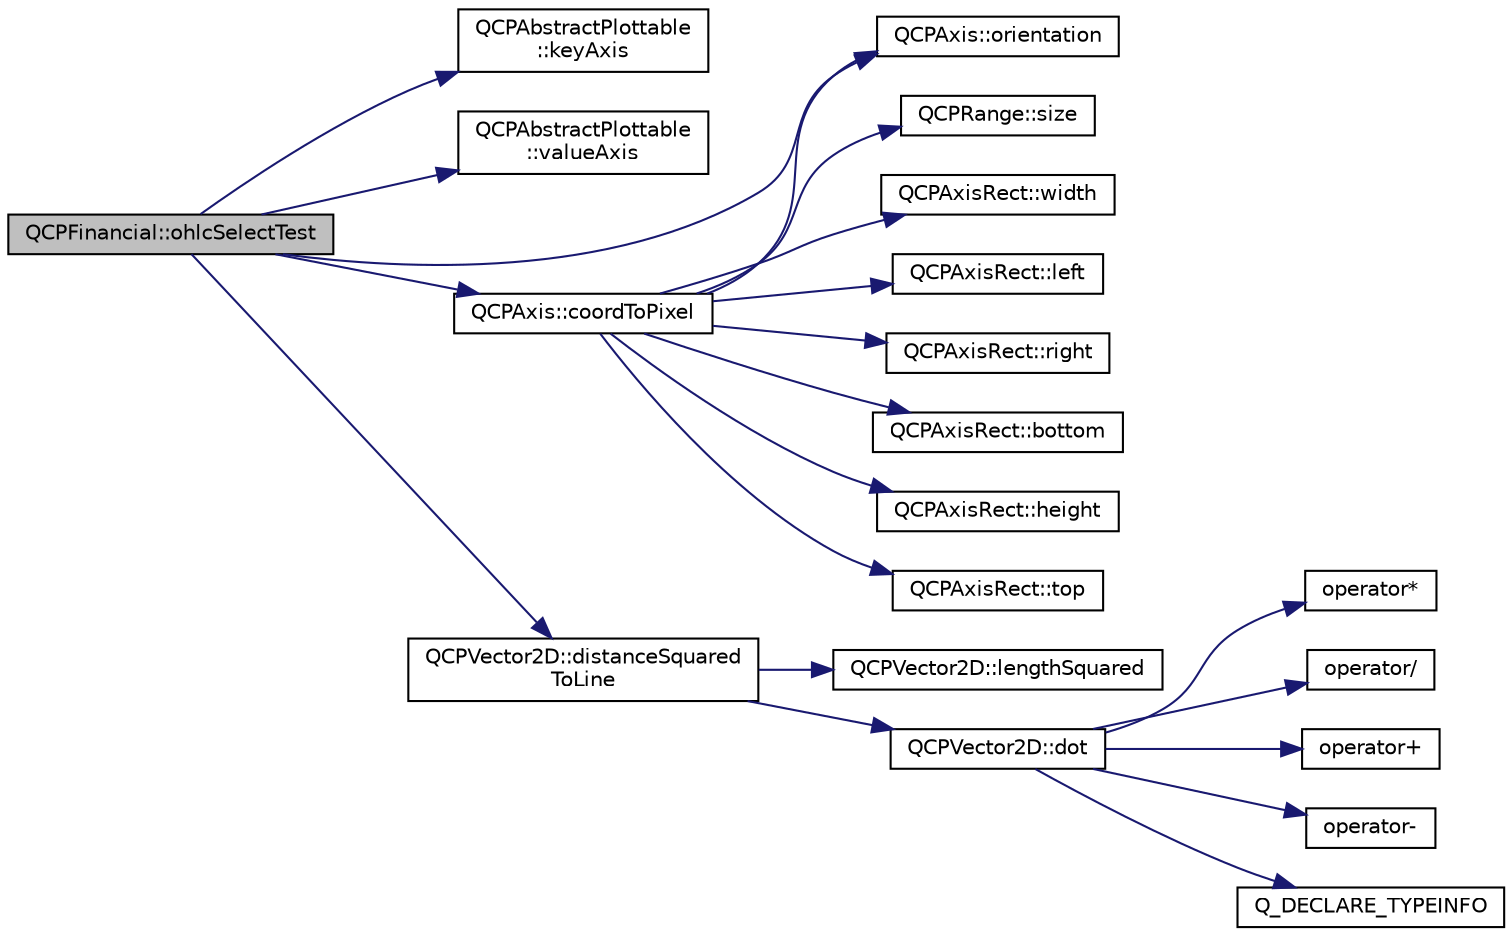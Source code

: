 digraph "QCPFinancial::ohlcSelectTest"
{
  edge [fontname="Helvetica",fontsize="10",labelfontname="Helvetica",labelfontsize="10"];
  node [fontname="Helvetica",fontsize="10",shape=record];
  rankdir="LR";
  Node131 [label="QCPFinancial::ohlcSelectTest",height=0.2,width=0.4,color="black", fillcolor="grey75", style="filled", fontcolor="black"];
  Node131 -> Node132 [color="midnightblue",fontsize="10",style="solid",fontname="Helvetica"];
  Node132 [label="QCPAbstractPlottable\l::keyAxis",height=0.2,width=0.4,color="black", fillcolor="white", style="filled",URL="$class_q_c_p_abstract_plottable.html#a2cdd6f0dd5e9a979037f86b4000d9cfe"];
  Node131 -> Node133 [color="midnightblue",fontsize="10",style="solid",fontname="Helvetica"];
  Node133 [label="QCPAbstractPlottable\l::valueAxis",height=0.2,width=0.4,color="black", fillcolor="white", style="filled",URL="$class_q_c_p_abstract_plottable.html#af47809a644a68ffd955fb30b01fb4f2f"];
  Node131 -> Node134 [color="midnightblue",fontsize="10",style="solid",fontname="Helvetica"];
  Node134 [label="QCPAxis::orientation",height=0.2,width=0.4,color="black", fillcolor="white", style="filled",URL="$class_q_c_p_axis.html#ab988ef4538e2655bb77bd138189cd42e"];
  Node131 -> Node135 [color="midnightblue",fontsize="10",style="solid",fontname="Helvetica"];
  Node135 [label="QCPAxis::coordToPixel",height=0.2,width=0.4,color="black", fillcolor="white", style="filled",URL="$class_q_c_p_axis.html#af15d1b3a7f7e9b53d759d3ccff1fe4b4"];
  Node135 -> Node134 [color="midnightblue",fontsize="10",style="solid",fontname="Helvetica"];
  Node135 -> Node136 [color="midnightblue",fontsize="10",style="solid",fontname="Helvetica"];
  Node136 [label="QCPRange::size",height=0.2,width=0.4,color="black", fillcolor="white", style="filled",URL="$class_q_c_p_range.html#a62326e7cc4316b96df6a60813230e63f"];
  Node135 -> Node137 [color="midnightblue",fontsize="10",style="solid",fontname="Helvetica"];
  Node137 [label="QCPAxisRect::width",height=0.2,width=0.4,color="black", fillcolor="white", style="filled",URL="$class_q_c_p_axis_rect.html#a204645398a4f9d0b0189385c7c2cfb91"];
  Node135 -> Node138 [color="midnightblue",fontsize="10",style="solid",fontname="Helvetica"];
  Node138 [label="QCPAxisRect::left",height=0.2,width=0.4,color="black", fillcolor="white", style="filled",URL="$class_q_c_p_axis_rect.html#afb4a3de02046b20b9310bdb8fca781c3"];
  Node135 -> Node139 [color="midnightblue",fontsize="10",style="solid",fontname="Helvetica"];
  Node139 [label="QCPAxisRect::right",height=0.2,width=0.4,color="black", fillcolor="white", style="filled",URL="$class_q_c_p_axis_rect.html#a3f819d4a1b2193723d1fdafc573eea10"];
  Node135 -> Node140 [color="midnightblue",fontsize="10",style="solid",fontname="Helvetica"];
  Node140 [label="QCPAxisRect::bottom",height=0.2,width=0.4,color="black", fillcolor="white", style="filled",URL="$class_q_c_p_axis_rect.html#acefdf1abaa8a8ab681e906cc2be9581e"];
  Node135 -> Node141 [color="midnightblue",fontsize="10",style="solid",fontname="Helvetica"];
  Node141 [label="QCPAxisRect::height",height=0.2,width=0.4,color="black", fillcolor="white", style="filled",URL="$class_q_c_p_axis_rect.html#acc4377809e79d9a089ab790f39429b0d"];
  Node135 -> Node142 [color="midnightblue",fontsize="10",style="solid",fontname="Helvetica"];
  Node142 [label="QCPAxisRect::top",height=0.2,width=0.4,color="black", fillcolor="white", style="filled",URL="$class_q_c_p_axis_rect.html#a45dbad181cbb9f09d068dbb76c817c95"];
  Node131 -> Node143 [color="midnightblue",fontsize="10",style="solid",fontname="Helvetica"];
  Node143 [label="QCPVector2D::distanceSquared\lToLine",height=0.2,width=0.4,color="black", fillcolor="white", style="filled",URL="$class_q_c_p_vector2_d.html#a14840cd3da80cfee4eb3f8977cab89ab"];
  Node143 -> Node144 [color="midnightblue",fontsize="10",style="solid",fontname="Helvetica"];
  Node144 [label="QCPVector2D::lengthSquared",height=0.2,width=0.4,color="black", fillcolor="white", style="filled",URL="$class_q_c_p_vector2_d.html#a766585459d84cb149334fda1a498b2e5"];
  Node143 -> Node145 [color="midnightblue",fontsize="10",style="solid",fontname="Helvetica"];
  Node145 [label="QCPVector2D::dot",height=0.2,width=0.4,color="black", fillcolor="white", style="filled",URL="$class_q_c_p_vector2_d.html#a39f8d28db7dbffcca6aa63a1f1f6e176"];
  Node145 -> Node146 [color="midnightblue",fontsize="10",style="solid",fontname="Helvetica"];
  Node146 [label="operator*",height=0.2,width=0.4,color="black", fillcolor="white", style="filled",URL="$qcustomplot_8hh.html#aa75268fb64b9eaee5448fb815007bee9"];
  Node145 -> Node147 [color="midnightblue",fontsize="10",style="solid",fontname="Helvetica"];
  Node147 [label="operator/",height=0.2,width=0.4,color="black", fillcolor="white", style="filled",URL="$qcustomplot_8hh.html#aa69909afc8c656999a2ea292ea01244b"];
  Node145 -> Node148 [color="midnightblue",fontsize="10",style="solid",fontname="Helvetica"];
  Node148 [label="operator+",height=0.2,width=0.4,color="black", fillcolor="white", style="filled",URL="$qcustomplot_8hh.html#a24cc5985429b12dbed4d0d3c5a917d20"];
  Node145 -> Node149 [color="midnightblue",fontsize="10",style="solid",fontname="Helvetica"];
  Node149 [label="operator-",height=0.2,width=0.4,color="black", fillcolor="white", style="filled",URL="$qcustomplot_8hh.html#a9e01331d8debf0877ee4cba9abd83605"];
  Node145 -> Node150 [color="midnightblue",fontsize="10",style="solid",fontname="Helvetica"];
  Node150 [label="Q_DECLARE_TYPEINFO",height=0.2,width=0.4,color="black", fillcolor="white", style="filled",URL="$qcustomplot_8hh.html#accbe1a1a6b69d3db3f495f66375f7301"];
}
